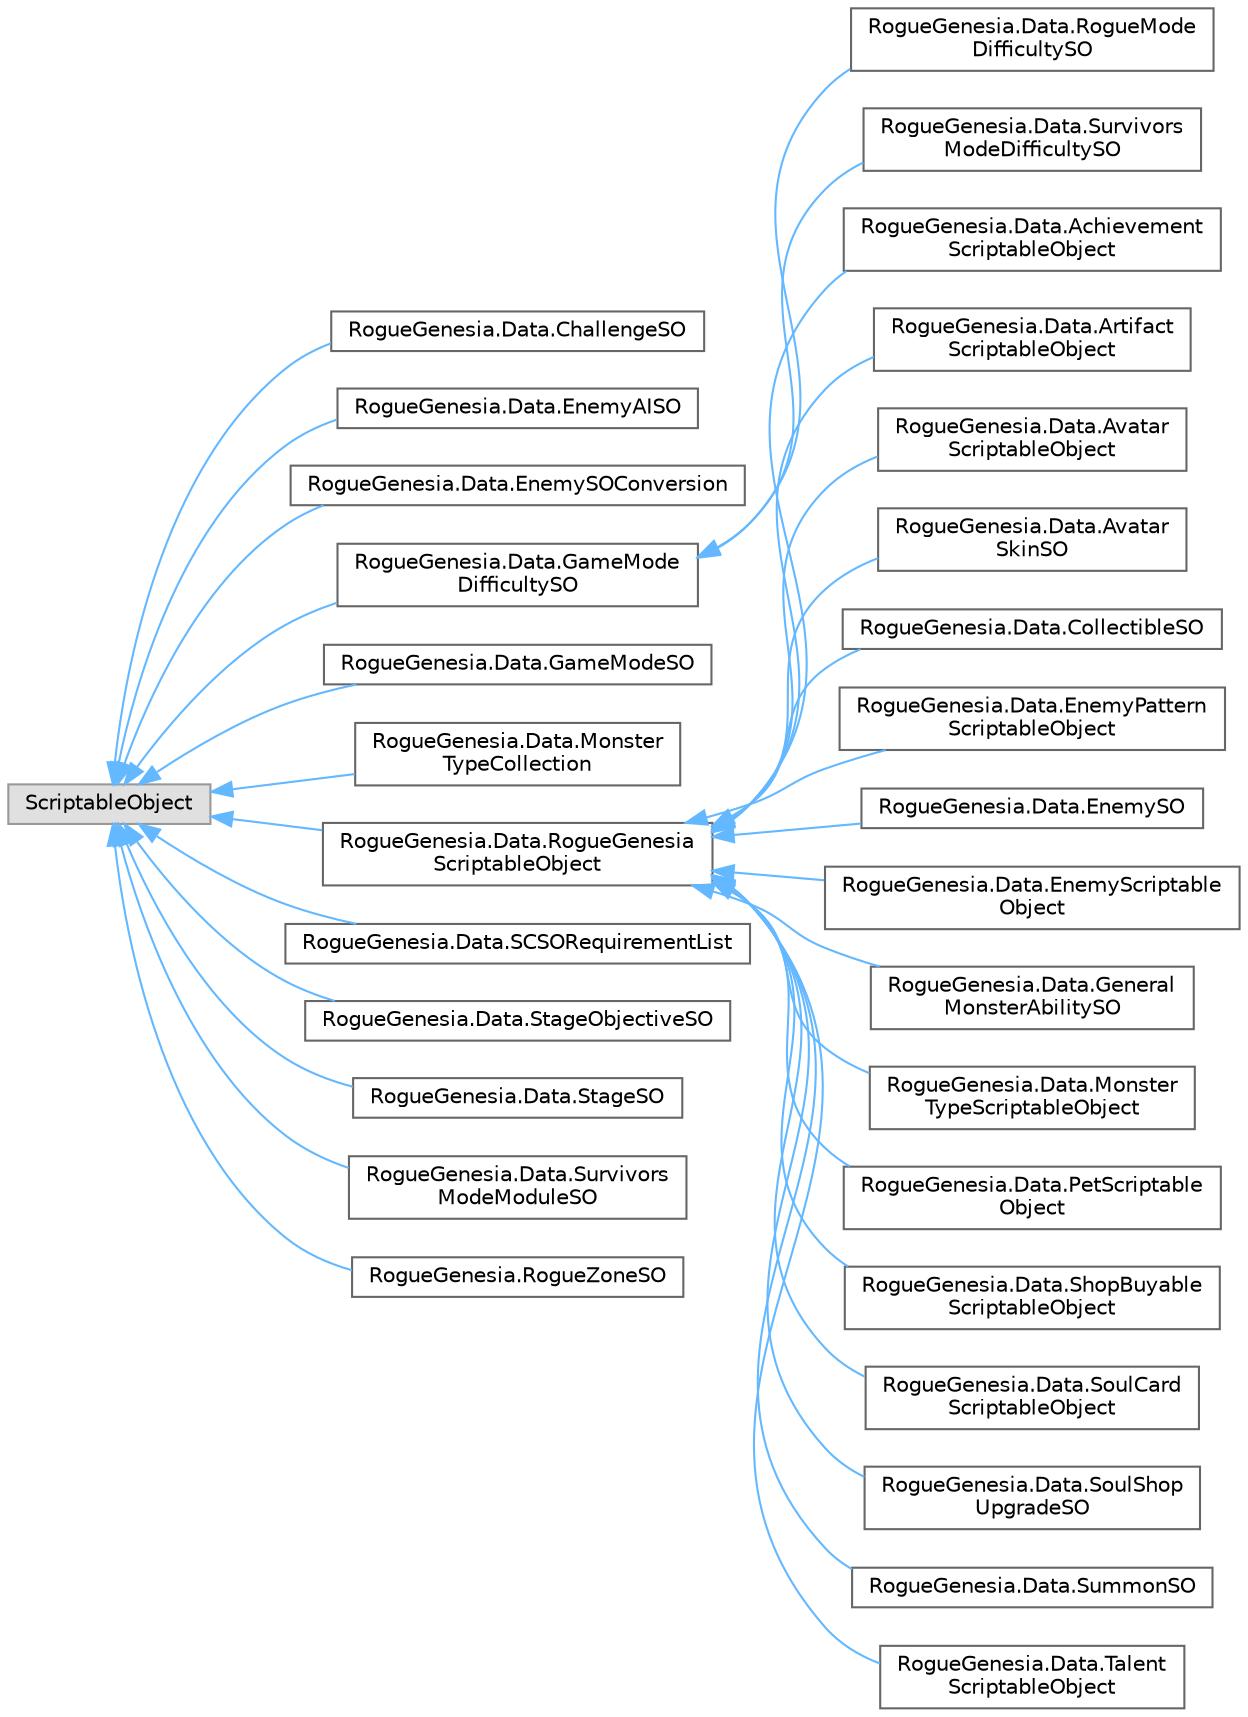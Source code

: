 digraph "Graphical Class Hierarchy"
{
 // LATEX_PDF_SIZE
  bgcolor="transparent";
  edge [fontname=Helvetica,fontsize=10,labelfontname=Helvetica,labelfontsize=10];
  node [fontname=Helvetica,fontsize=10,shape=box,height=0.2,width=0.4];
  rankdir="LR";
  Node0 [label="ScriptableObject",height=0.2,width=0.4,color="grey60", fillcolor="#E0E0E0", style="filled",tooltip=" "];
  Node0 -> Node1 [dir="back",color="steelblue1",style="solid"];
  Node1 [label="RogueGenesia.Data.ChallengeSO",height=0.2,width=0.4,color="grey40", fillcolor="white", style="filled",URL="$class_rogue_genesia_1_1_data_1_1_challenge_s_o.html",tooltip=" "];
  Node0 -> Node2 [dir="back",color="steelblue1",style="solid"];
  Node2 [label="RogueGenesia.Data.EnemyAISO",height=0.2,width=0.4,color="grey40", fillcolor="white", style="filled",URL="$class_rogue_genesia_1_1_data_1_1_enemy_a_i_s_o.html",tooltip=" "];
  Node0 -> Node3 [dir="back",color="steelblue1",style="solid"];
  Node3 [label="RogueGenesia.Data.EnemySOConversion",height=0.2,width=0.4,color="grey40", fillcolor="white", style="filled",URL="$class_rogue_genesia_1_1_data_1_1_enemy_s_o_conversion.html",tooltip=" "];
  Node0 -> Node4 [dir="back",color="steelblue1",style="solid"];
  Node4 [label="RogueGenesia.Data.GameMode\lDifficultySO",height=0.2,width=0.4,color="grey40", fillcolor="white", style="filled",URL="$class_rogue_genesia_1_1_data_1_1_game_mode_difficulty_s_o.html",tooltip=" "];
  Node4 -> Node5 [dir="back",color="steelblue1",style="solid"];
  Node5 [label="RogueGenesia.Data.RogueMode\lDifficultySO",height=0.2,width=0.4,color="grey40", fillcolor="white", style="filled",URL="$class_rogue_genesia_1_1_data_1_1_rogue_mode_difficulty_s_o.html",tooltip=" "];
  Node4 -> Node6 [dir="back",color="steelblue1",style="solid"];
  Node6 [label="RogueGenesia.Data.Survivors\lModeDifficultySO",height=0.2,width=0.4,color="grey40", fillcolor="white", style="filled",URL="$class_rogue_genesia_1_1_data_1_1_survivors_mode_difficulty_s_o.html",tooltip=" "];
  Node0 -> Node7 [dir="back",color="steelblue1",style="solid"];
  Node7 [label="RogueGenesia.Data.GameModeSO",height=0.2,width=0.4,color="grey40", fillcolor="white", style="filled",URL="$class_rogue_genesia_1_1_data_1_1_game_mode_s_o.html",tooltip=" "];
  Node0 -> Node8 [dir="back",color="steelblue1",style="solid"];
  Node8 [label="RogueGenesia.Data.Monster\lTypeCollection",height=0.2,width=0.4,color="grey40", fillcolor="white", style="filled",URL="$class_rogue_genesia_1_1_data_1_1_monster_type_collection.html",tooltip=" "];
  Node0 -> Node9 [dir="back",color="steelblue1",style="solid"];
  Node9 [label="RogueGenesia.Data.RogueGenesia\lScriptableObject",height=0.2,width=0.4,color="grey40", fillcolor="white", style="filled",URL="$class_rogue_genesia_1_1_data_1_1_rogue_genesia_scriptable_object.html",tooltip=" "];
  Node9 -> Node10 [dir="back",color="steelblue1",style="solid"];
  Node10 [label="RogueGenesia.Data.Achievement\lScriptableObject",height=0.2,width=0.4,color="grey40", fillcolor="white", style="filled",URL="$class_rogue_genesia_1_1_data_1_1_achievement_scriptable_object.html",tooltip=" "];
  Node9 -> Node11 [dir="back",color="steelblue1",style="solid"];
  Node11 [label="RogueGenesia.Data.Artifact\lScriptableObject",height=0.2,width=0.4,color="grey40", fillcolor="white", style="filled",URL="$class_rogue_genesia_1_1_data_1_1_artifact_scriptable_object.html",tooltip=" "];
  Node9 -> Node12 [dir="back",color="steelblue1",style="solid"];
  Node12 [label="RogueGenesia.Data.Avatar\lScriptableObject",height=0.2,width=0.4,color="grey40", fillcolor="white", style="filled",URL="$class_rogue_genesia_1_1_data_1_1_avatar_scriptable_object.html",tooltip=" "];
  Node9 -> Node13 [dir="back",color="steelblue1",style="solid"];
  Node13 [label="RogueGenesia.Data.Avatar\lSkinSO",height=0.2,width=0.4,color="grey40", fillcolor="white", style="filled",URL="$class_rogue_genesia_1_1_data_1_1_avatar_skin_s_o.html",tooltip=" "];
  Node9 -> Node14 [dir="back",color="steelblue1",style="solid"];
  Node14 [label="RogueGenesia.Data.CollectibleSO",height=0.2,width=0.4,color="grey40", fillcolor="white", style="filled",URL="$class_rogue_genesia_1_1_data_1_1_collectible_s_o.html",tooltip=" "];
  Node9 -> Node15 [dir="back",color="steelblue1",style="solid"];
  Node15 [label="RogueGenesia.Data.EnemyPattern\lScriptableObject",height=0.2,width=0.4,color="grey40", fillcolor="white", style="filled",URL="$class_rogue_genesia_1_1_data_1_1_enemy_pattern_scriptable_object.html",tooltip=" "];
  Node9 -> Node16 [dir="back",color="steelblue1",style="solid"];
  Node16 [label="RogueGenesia.Data.EnemySO",height=0.2,width=0.4,color="grey40", fillcolor="white", style="filled",URL="$class_rogue_genesia_1_1_data_1_1_enemy_s_o.html",tooltip=" "];
  Node9 -> Node17 [dir="back",color="steelblue1",style="solid"];
  Node17 [label="RogueGenesia.Data.EnemyScriptable\lObject",height=0.2,width=0.4,color="grey40", fillcolor="white", style="filled",URL="$class_rogue_genesia_1_1_data_1_1_enemy_scriptable_object.html",tooltip=" "];
  Node9 -> Node18 [dir="back",color="steelblue1",style="solid"];
  Node18 [label="RogueGenesia.Data.General\lMonsterAbilitySO",height=0.2,width=0.4,color="grey40", fillcolor="white", style="filled",URL="$class_rogue_genesia_1_1_data_1_1_general_monster_ability_s_o.html",tooltip=" "];
  Node9 -> Node19 [dir="back",color="steelblue1",style="solid"];
  Node19 [label="RogueGenesia.Data.Monster\lTypeScriptableObject",height=0.2,width=0.4,color="grey40", fillcolor="white", style="filled",URL="$class_rogue_genesia_1_1_data_1_1_monster_type_scriptable_object.html",tooltip=" "];
  Node9 -> Node20 [dir="back",color="steelblue1",style="solid"];
  Node20 [label="RogueGenesia.Data.PetScriptable\lObject",height=0.2,width=0.4,color="grey40", fillcolor="white", style="filled",URL="$class_rogue_genesia_1_1_data_1_1_pet_scriptable_object.html",tooltip=" "];
  Node9 -> Node21 [dir="back",color="steelblue1",style="solid"];
  Node21 [label="RogueGenesia.Data.ShopBuyable\lScriptableObject",height=0.2,width=0.4,color="grey40", fillcolor="white", style="filled",URL="$class_rogue_genesia_1_1_data_1_1_shop_buyable_scriptable_object.html",tooltip=" "];
  Node9 -> Node22 [dir="back",color="steelblue1",style="solid"];
  Node22 [label="RogueGenesia.Data.SoulCard\lScriptableObject",height=0.2,width=0.4,color="grey40", fillcolor="white", style="filled",URL="$class_rogue_genesia_1_1_data_1_1_soul_card_scriptable_object.html",tooltip=" "];
  Node9 -> Node23 [dir="back",color="steelblue1",style="solid"];
  Node23 [label="RogueGenesia.Data.SoulShop\lUpgradeSO",height=0.2,width=0.4,color="grey40", fillcolor="white", style="filled",URL="$class_rogue_genesia_1_1_data_1_1_soul_shop_upgrade_s_o.html",tooltip=" "];
  Node9 -> Node24 [dir="back",color="steelblue1",style="solid"];
  Node24 [label="RogueGenesia.Data.SummonSO",height=0.2,width=0.4,color="grey40", fillcolor="white", style="filled",URL="$class_rogue_genesia_1_1_data_1_1_summon_s_o.html",tooltip=" "];
  Node9 -> Node25 [dir="back",color="steelblue1",style="solid"];
  Node25 [label="RogueGenesia.Data.Talent\lScriptableObject",height=0.2,width=0.4,color="grey40", fillcolor="white", style="filled",URL="$class_rogue_genesia_1_1_data_1_1_talent_scriptable_object.html",tooltip=" "];
  Node0 -> Node26 [dir="back",color="steelblue1",style="solid"];
  Node26 [label="RogueGenesia.Data.SCSORequirementList",height=0.2,width=0.4,color="grey40", fillcolor="white", style="filled",URL="$class_rogue_genesia_1_1_data_1_1_s_c_s_o_requirement_list.html",tooltip=" "];
  Node0 -> Node27 [dir="back",color="steelblue1",style="solid"];
  Node27 [label="RogueGenesia.Data.StageObjectiveSO",height=0.2,width=0.4,color="grey40", fillcolor="white", style="filled",URL="$class_rogue_genesia_1_1_data_1_1_stage_objective_s_o.html",tooltip=" "];
  Node0 -> Node28 [dir="back",color="steelblue1",style="solid"];
  Node28 [label="RogueGenesia.Data.StageSO",height=0.2,width=0.4,color="grey40", fillcolor="white", style="filled",URL="$class_rogue_genesia_1_1_data_1_1_stage_s_o.html",tooltip=" "];
  Node0 -> Node29 [dir="back",color="steelblue1",style="solid"];
  Node29 [label="RogueGenesia.Data.Survivors\lModeModuleSO",height=0.2,width=0.4,color="grey40", fillcolor="white", style="filled",URL="$class_rogue_genesia_1_1_data_1_1_survivors_mode_module_s_o.html",tooltip=" "];
  Node0 -> Node30 [dir="back",color="steelblue1",style="solid"];
  Node30 [label="RogueGenesia.RogueZoneSO",height=0.2,width=0.4,color="grey40", fillcolor="white", style="filled",URL="$class_rogue_genesia_1_1_rogue_zone_s_o.html",tooltip=" "];
}

